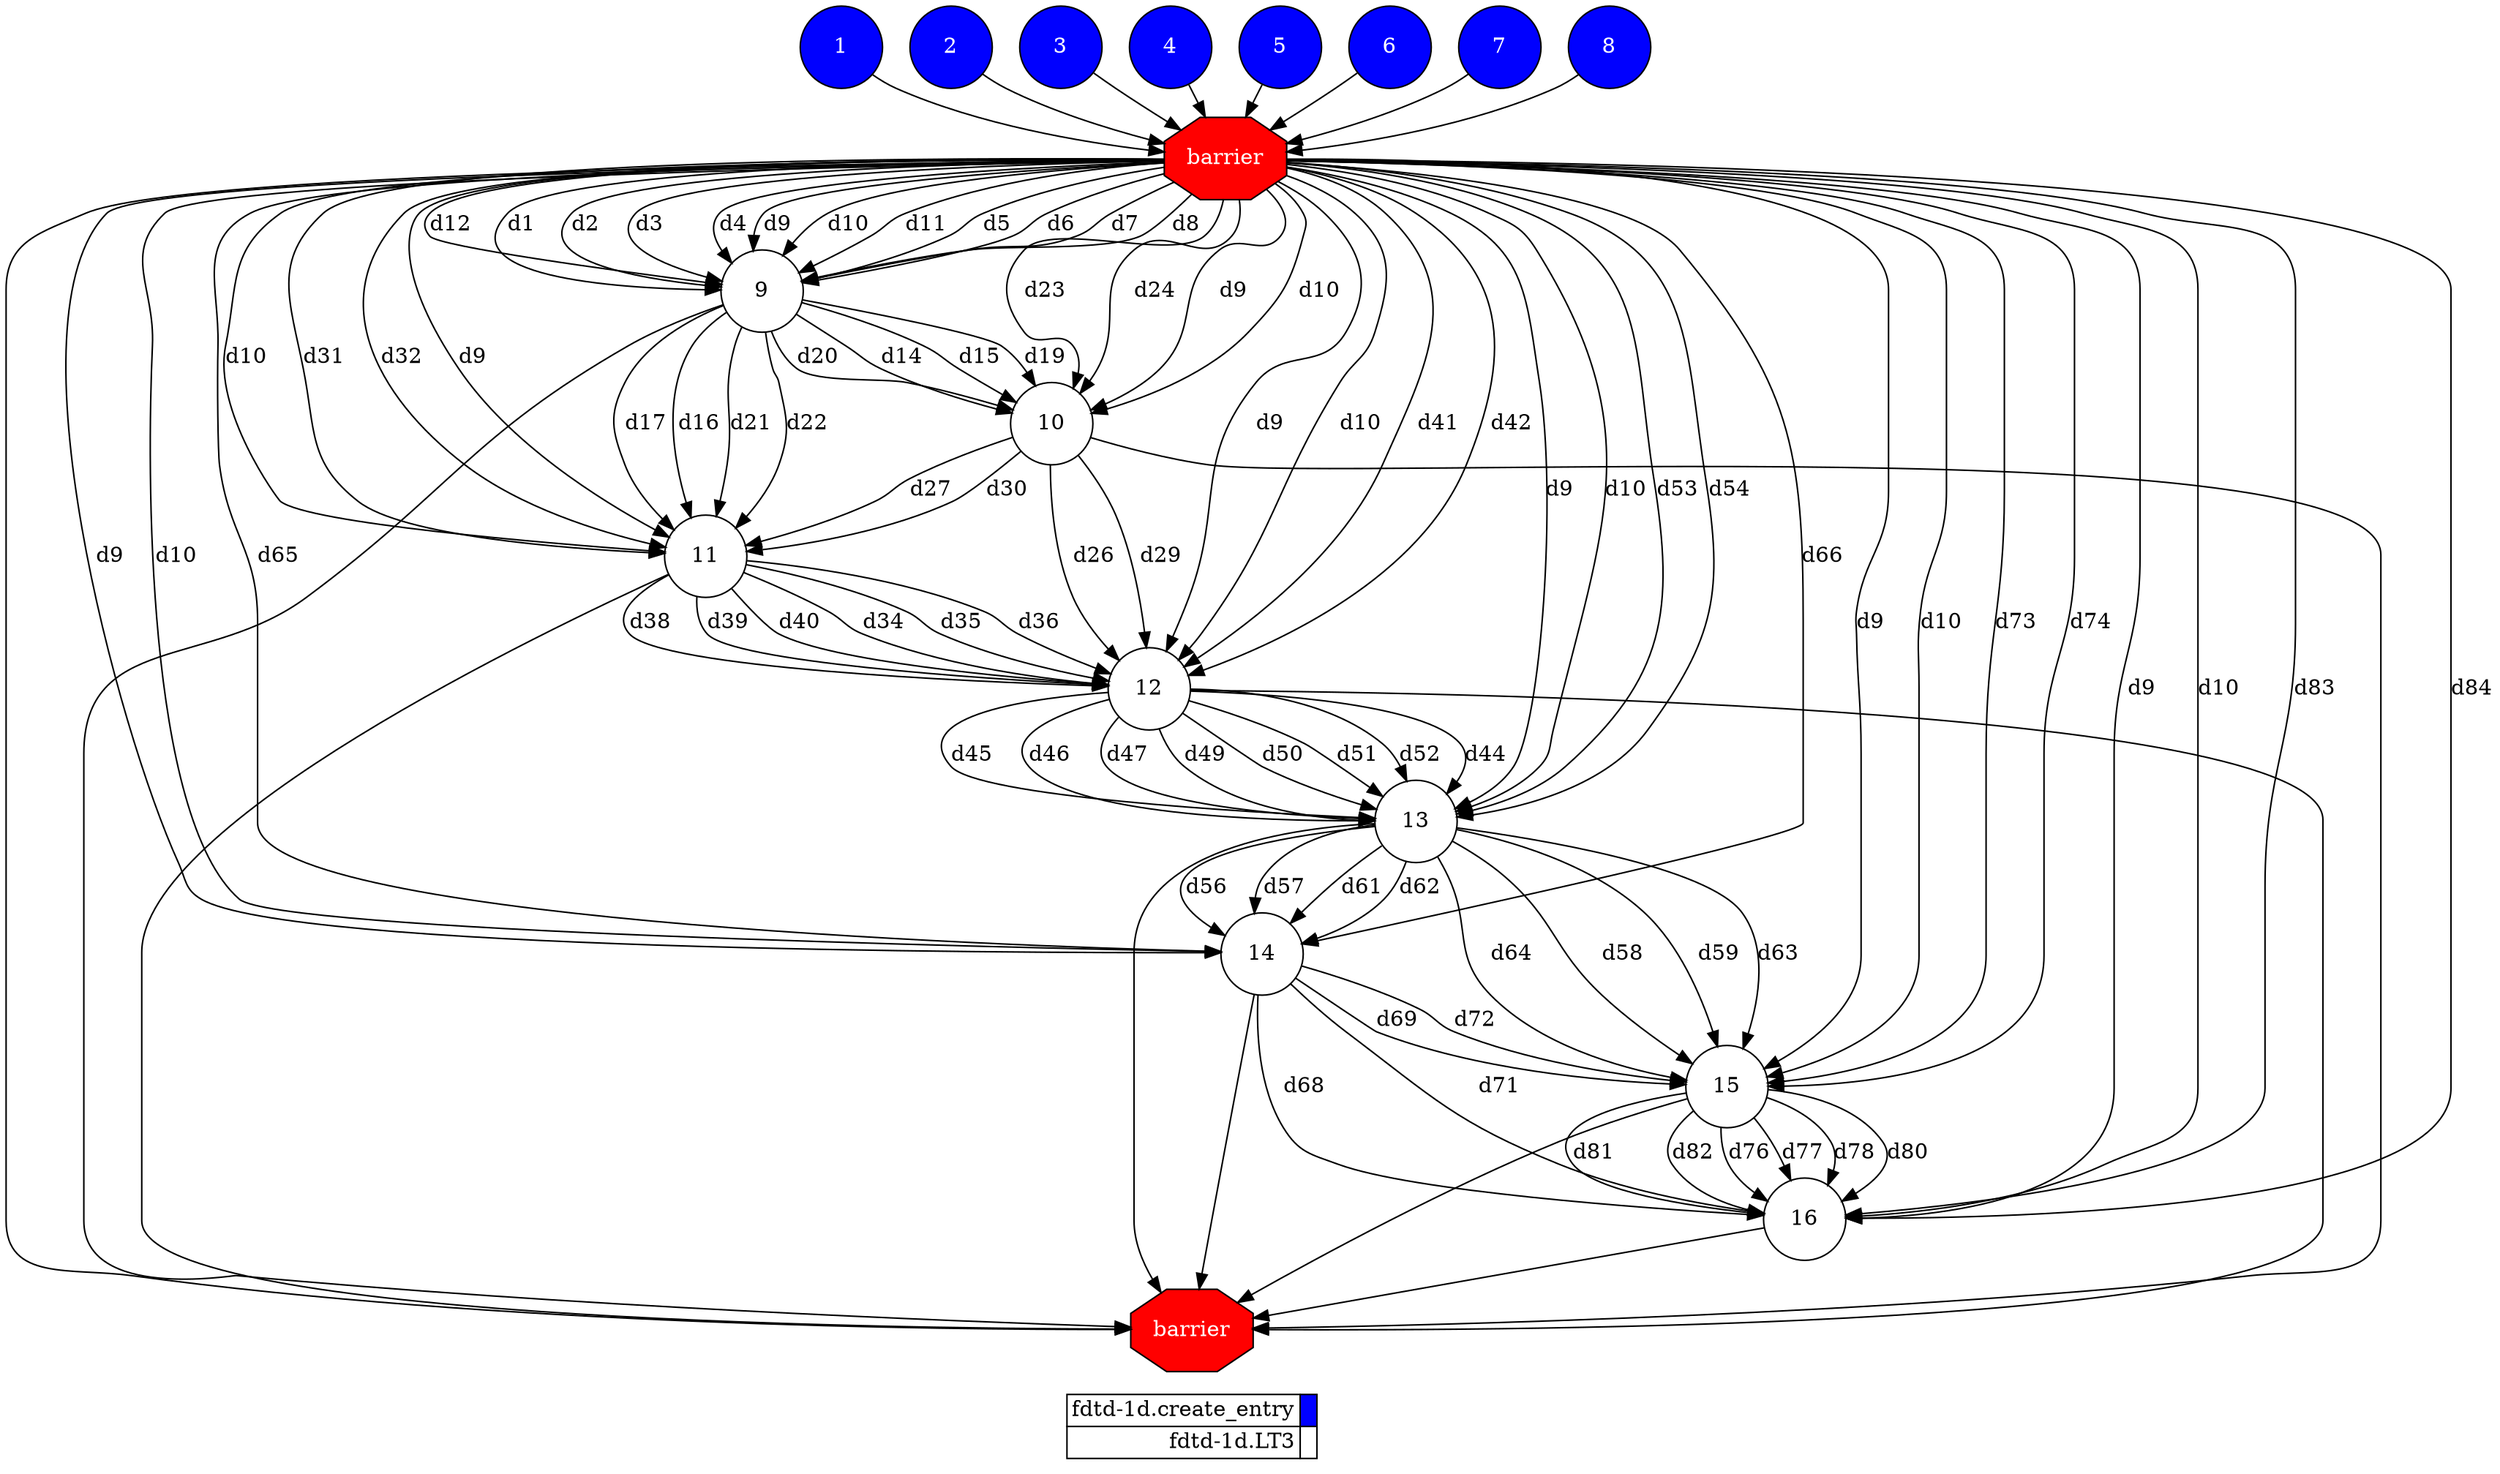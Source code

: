digraph {
  rankdir=TB;
  labeljust="l";
  subgraph dependence_graph {
    ranksep=0.20;
    node[height=0.75];

1[shape=circle, style=filled fillcolor="#0000ff" fontcolor="#ffffff"];
2[shape=circle, style=filled fillcolor="#0000ff" fontcolor="#ffffff"];
3[shape=circle, style=filled fillcolor="#0000ff" fontcolor="#ffffff"];
4[shape=circle, style=filled fillcolor="#0000ff" fontcolor="#ffffff"];
5[shape=circle, style=filled fillcolor="#0000ff" fontcolor="#ffffff"];
6[shape=circle, style=filled fillcolor="#0000ff" fontcolor="#ffffff"];
7[shape=circle, style=filled fillcolor="#0000ff" fontcolor="#ffffff"];
8[shape=circle, style=filled fillcolor="#0000ff" fontcolor="#ffffff"];
Synchro1[label="barrier", shape=octagon, style=filled fillcolor="#ff0000" fontcolor="#FFFFFF"];
2 -> Synchro1;
4 -> Synchro1;
7 -> Synchro1;
8 -> Synchro1;
3 -> Synchro1;
6 -> Synchro1;
1 -> Synchro1;
5 -> Synchro1;
9[shape=circle, style=filled fillcolor="#ffffff" fontcolor="#000000"];
Synchro1 -> 9[ label="d9" ];
Synchro1 -> 9[ label="d10" ];
Synchro1 -> 9[ label="d11" ];
Synchro1 -> 9[ label="d5" ];
Synchro1 -> 9[ label="d6" ];
Synchro1 -> 9[ label="d7" ];
Synchro1 -> 9[ label="d8" ];
Synchro1 -> 9[ label="d12" ];
Synchro1 -> 9[ label="d1" ];
Synchro1 -> 9[ label="d2" ];
Synchro1 -> 9[ label="d3" ];
Synchro1 -> 9[ label="d4" ];
10[shape=circle, style=filled fillcolor="#ffffff" fontcolor="#000000"];
Synchro1 -> 10[ label="d9" ];
Synchro1 -> 10[ label="d10" ];
Synchro1 -> 10[ label="d23" ];
9 -> 10[ label="d14" ];
9 -> 10[ label="d15" ];
Synchro1 -> 10[ label="d24" ];
9 -> 10[ label="d19" ];
9 -> 10[ label="d20" ];
11[shape=circle, style=filled fillcolor="#ffffff" fontcolor="#000000"];
Synchro1 -> 11[ label="d9" ];
Synchro1 -> 11[ label="d10" ];
Synchro1 -> 11[ label="d31" ];
10 -> 11[ label="d27" ];
9 -> 11[ label="d16" ];
9 -> 11[ label="d17" ];
Synchro1 -> 11[ label="d32" ];
10 -> 11[ label="d30" ];
9 -> 11[ label="d21" ];
9 -> 11[ label="d22" ];
12[shape=circle, style=filled fillcolor="#ffffff" fontcolor="#000000"];
Synchro1 -> 12[ label="d9" ];
Synchro1 -> 12[ label="d10" ];
Synchro1 -> 12[ label="d41" ];
10 -> 12[ label="d26" ];
11 -> 12[ label="d34" ];
11 -> 12[ label="d35" ];
11 -> 12[ label="d36" ];
Synchro1 -> 12[ label="d42" ];
10 -> 12[ label="d29" ];
11 -> 12[ label="d38" ];
11 -> 12[ label="d39" ];
11 -> 12[ label="d40" ];
13[shape=circle, style=filled fillcolor="#ffffff" fontcolor="#000000"];
Synchro1 -> 13[ label="d9" ];
Synchro1 -> 13[ label="d10" ];
Synchro1 -> 13[ label="d53" ];
12 -> 13[ label="d44" ];
12 -> 13[ label="d45" ];
12 -> 13[ label="d46" ];
12 -> 13[ label="d47" ];
Synchro1 -> 13[ label="d54" ];
12 -> 13[ label="d49" ];
12 -> 13[ label="d50" ];
12 -> 13[ label="d51" ];
12 -> 13[ label="d52" ];
14[shape=circle, style=filled fillcolor="#ffffff" fontcolor="#000000"];
Synchro1 -> 14[ label="d9" ];
Synchro1 -> 14[ label="d10" ];
Synchro1 -> 14[ label="d65" ];
13 -> 14[ label="d56" ];
13 -> 14[ label="d57" ];
Synchro1 -> 14[ label="d66" ];
13 -> 14[ label="d61" ];
13 -> 14[ label="d62" ];
15[shape=circle, style=filled fillcolor="#ffffff" fontcolor="#000000"];
Synchro1 -> 15[ label="d9" ];
Synchro1 -> 15[ label="d10" ];
Synchro1 -> 15[ label="d73" ];
14 -> 15[ label="d69" ];
13 -> 15[ label="d58" ];
13 -> 15[ label="d59" ];
Synchro1 -> 15[ label="d74" ];
14 -> 15[ label="d72" ];
13 -> 15[ label="d63" ];
13 -> 15[ label="d64" ];
16[shape=circle, style=filled fillcolor="#ffffff" fontcolor="#000000"];
Synchro1 -> 16[ label="d9" ];
Synchro1 -> 16[ label="d10" ];
Synchro1 -> 16[ label="d83" ];
14 -> 16[ label="d68" ];
15 -> 16[ label="d76" ];
15 -> 16[ label="d77" ];
15 -> 16[ label="d78" ];
Synchro1 -> 16[ label="d84" ];
14 -> 16[ label="d71" ];
15 -> 16[ label="d80" ];
15 -> 16[ label="d81" ];
15 -> 16[ label="d82" ];
Synchro2[label="barrier", shape=octagon, style=filled fillcolor="#ff0000" fontcolor="#FFFFFF"];
Synchro1 -> Synchro2;
9 -> Synchro2;
10 -> Synchro2;
15 -> Synchro2;
16 -> Synchro2;
11 -> Synchro2;
14 -> Synchro2;
13 -> Synchro2;
12 -> Synchro2;  }
  subgraph legend {
    rank=sink;
    node [shape=plaintext, height=0.75];
    ranksep=0.20;
    label = "Legend";
    key [label=<
      <table border="0" cellpadding="2" cellspacing="0" cellborder="1">
<tr>
<td align="right">fdtd-1d.create_entry</td>
<td bgcolor="#0000ff">&nbsp;</td>
</tr>
<tr>
<td align="right">fdtd-1d.LT3</td>
<td bgcolor="#ffffff">&nbsp;</td>
</tr>
      </table>
    >]
  }
}
